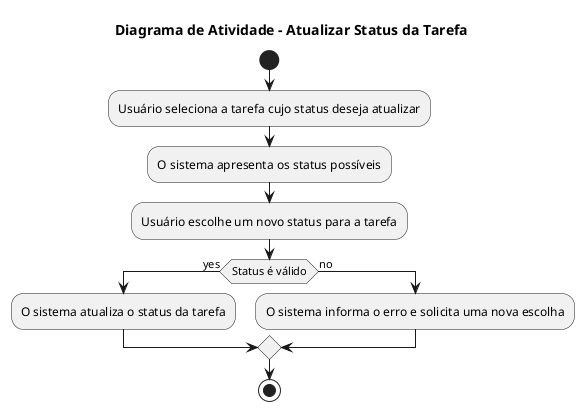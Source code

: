 @startuml

title Diagrama de Atividade - Atualizar Status da Tarefa

start
:Usuário seleciona a tarefa cujo status deseja atualizar;
:O sistema apresenta os status possíveis;
:Usuário escolhe um novo status para a tarefa;
if (Status é válido) then (yes)
    :O sistema atualiza o status da tarefa;
else (no)
    :O sistema informa o erro e solicita uma nova escolha;
endif
stop

@enduml
